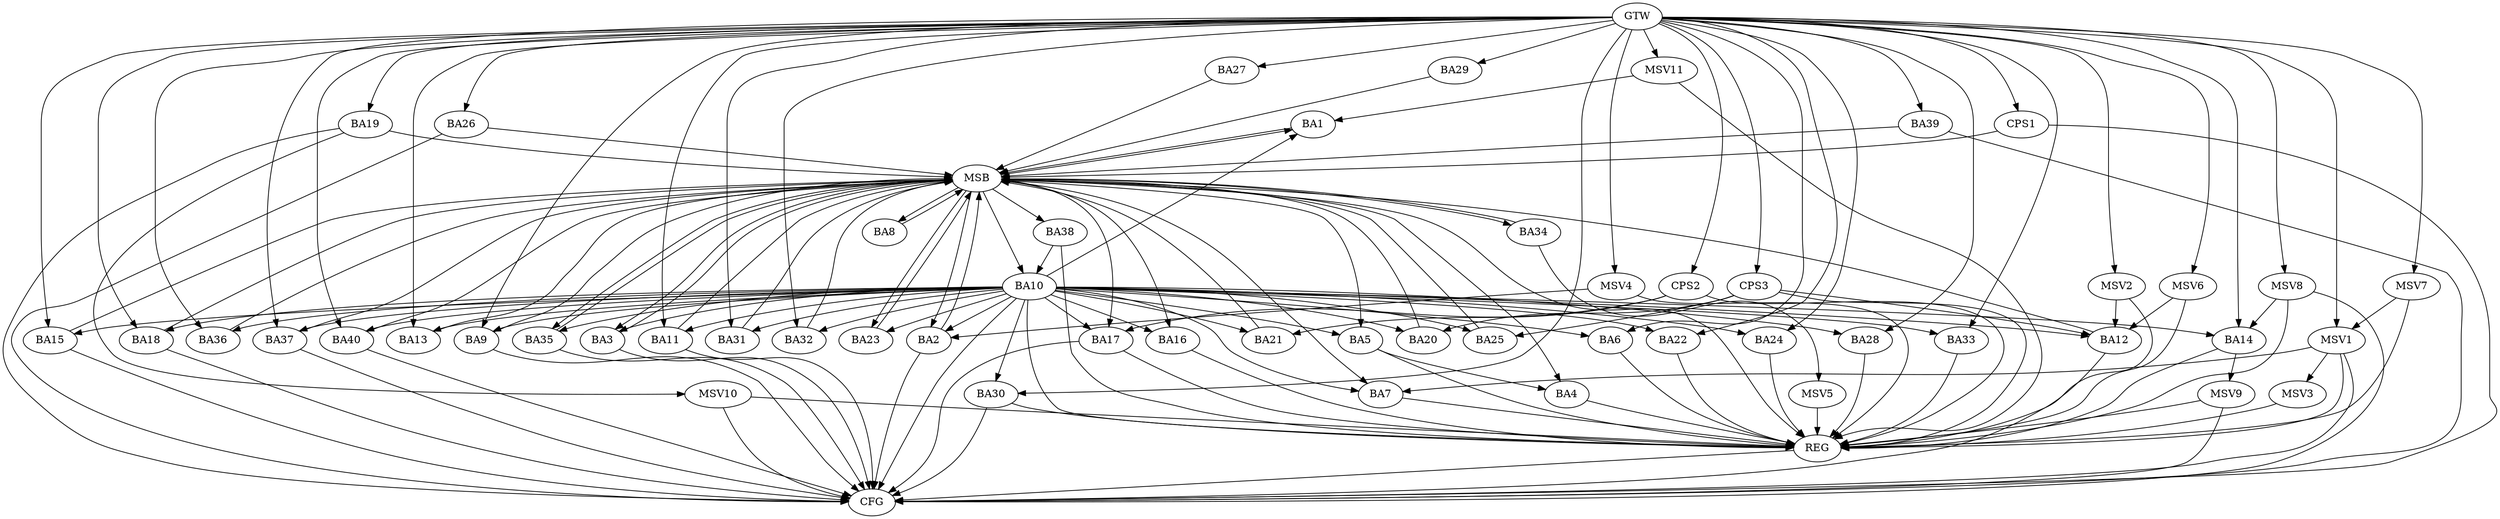 strict digraph G {
  BA1 [ label="BA1" ];
  BA2 [ label="BA2" ];
  BA3 [ label="BA3" ];
  BA4 [ label="BA4" ];
  BA5 [ label="BA5" ];
  BA6 [ label="BA6" ];
  BA7 [ label="BA7" ];
  BA8 [ label="BA8" ];
  BA9 [ label="BA9" ];
  BA10 [ label="BA10" ];
  BA11 [ label="BA11" ];
  BA12 [ label="BA12" ];
  BA13 [ label="BA13" ];
  BA14 [ label="BA14" ];
  BA15 [ label="BA15" ];
  BA16 [ label="BA16" ];
  BA17 [ label="BA17" ];
  BA18 [ label="BA18" ];
  BA19 [ label="BA19" ];
  BA20 [ label="BA20" ];
  BA21 [ label="BA21" ];
  BA22 [ label="BA22" ];
  BA23 [ label="BA23" ];
  BA24 [ label="BA24" ];
  BA25 [ label="BA25" ];
  BA26 [ label="BA26" ];
  BA27 [ label="BA27" ];
  BA28 [ label="BA28" ];
  BA29 [ label="BA29" ];
  BA30 [ label="BA30" ];
  BA31 [ label="BA31" ];
  BA32 [ label="BA32" ];
  BA33 [ label="BA33" ];
  BA34 [ label="BA34" ];
  BA35 [ label="BA35" ];
  BA36 [ label="BA36" ];
  BA37 [ label="BA37" ];
  BA38 [ label="BA38" ];
  BA39 [ label="BA39" ];
  BA40 [ label="BA40" ];
  CPS1 [ label="CPS1" ];
  CPS2 [ label="CPS2" ];
  CPS3 [ label="CPS3" ];
  GTW [ label="GTW" ];
  REG [ label="REG" ];
  MSB [ label="MSB" ];
  CFG [ label="CFG" ];
  MSV1 [ label="MSV1" ];
  MSV2 [ label="MSV2" ];
  MSV3 [ label="MSV3" ];
  MSV4 [ label="MSV4" ];
  MSV5 [ label="MSV5" ];
  MSV6 [ label="MSV6" ];
  MSV7 [ label="MSV7" ];
  MSV8 [ label="MSV8" ];
  MSV9 [ label="MSV9" ];
  MSV10 [ label="MSV10" ];
  MSV11 [ label="MSV11" ];
  BA5 -> BA4;
  BA10 -> BA7;
  BA38 -> BA10;
  CPS2 -> BA21;
  CPS2 -> BA17;
  CPS3 -> BA20;
  CPS3 -> BA25;
  CPS3 -> BA12;
  GTW -> BA6;
  GTW -> BA9;
  GTW -> BA11;
  GTW -> BA13;
  GTW -> BA14;
  GTW -> BA15;
  GTW -> BA18;
  GTW -> BA19;
  GTW -> BA22;
  GTW -> BA24;
  GTW -> BA26;
  GTW -> BA27;
  GTW -> BA28;
  GTW -> BA29;
  GTW -> BA30;
  GTW -> BA31;
  GTW -> BA32;
  GTW -> BA33;
  GTW -> BA36;
  GTW -> BA37;
  GTW -> BA39;
  GTW -> BA40;
  GTW -> CPS1;
  GTW -> CPS2;
  GTW -> CPS3;
  BA4 -> REG;
  BA5 -> REG;
  BA6 -> REG;
  BA7 -> REG;
  BA10 -> REG;
  BA14 -> REG;
  BA16 -> REG;
  BA17 -> REG;
  BA22 -> REG;
  BA24 -> REG;
  BA28 -> REG;
  BA30 -> REG;
  BA33 -> REG;
  BA38 -> REG;
  CPS2 -> REG;
  CPS3 -> REG;
  BA1 -> MSB;
  MSB -> BA2;
  MSB -> REG;
  BA2 -> MSB;
  MSB -> BA1;
  BA3 -> MSB;
  BA8 -> MSB;
  MSB -> BA4;
  BA9 -> MSB;
  MSB -> BA3;
  BA11 -> MSB;
  BA12 -> MSB;
  MSB -> BA7;
  BA13 -> MSB;
  MSB -> BA10;
  BA15 -> MSB;
  BA18 -> MSB;
  MSB -> BA5;
  BA19 -> MSB;
  BA20 -> MSB;
  BA21 -> MSB;
  BA23 -> MSB;
  BA25 -> MSB;
  BA26 -> MSB;
  BA27 -> MSB;
  BA29 -> MSB;
  BA31 -> MSB;
  MSB -> BA16;
  BA32 -> MSB;
  BA34 -> MSB;
  MSB -> BA8;
  BA35 -> MSB;
  MSB -> BA34;
  BA36 -> MSB;
  BA37 -> MSB;
  MSB -> BA17;
  BA39 -> MSB;
  BA40 -> MSB;
  CPS1 -> MSB;
  MSB -> BA35;
  MSB -> BA23;
  MSB -> BA38;
  BA35 -> CFG;
  BA9 -> CFG;
  BA12 -> CFG;
  BA10 -> CFG;
  BA18 -> CFG;
  BA11 -> CFG;
  BA19 -> CFG;
  BA26 -> CFG;
  BA15 -> CFG;
  BA17 -> CFG;
  BA40 -> CFG;
  BA30 -> CFG;
  BA2 -> CFG;
  BA37 -> CFG;
  CPS1 -> CFG;
  BA3 -> CFG;
  BA39 -> CFG;
  REG -> CFG;
  BA10 -> BA21;
  BA10 -> BA2;
  BA10 -> BA28;
  BA10 -> BA35;
  BA10 -> BA6;
  BA10 -> BA5;
  BA10 -> BA23;
  BA10 -> BA20;
  BA10 -> BA13;
  BA10 -> BA24;
  BA10 -> BA17;
  BA10 -> BA32;
  BA10 -> BA40;
  BA10 -> BA33;
  BA10 -> BA25;
  BA10 -> BA18;
  BA10 -> BA3;
  BA10 -> BA12;
  BA10 -> BA31;
  BA10 -> BA14;
  BA10 -> BA9;
  BA10 -> BA1;
  BA10 -> BA16;
  BA10 -> BA22;
  BA10 -> BA11;
  BA10 -> BA36;
  BA10 -> BA15;
  BA10 -> BA30;
  BA10 -> BA37;
  MSV1 -> BA7;
  GTW -> MSV1;
  MSV1 -> REG;
  MSV1 -> CFG;
  MSV2 -> BA12;
  GTW -> MSV2;
  MSV2 -> REG;
  MSV1 -> MSV3;
  MSV3 -> REG;
  MSV4 -> BA2;
  GTW -> MSV4;
  MSV4 -> REG;
  BA34 -> MSV5;
  MSV5 -> REG;
  MSV6 -> BA12;
  GTW -> MSV6;
  MSV6 -> REG;
  MSV7 -> MSV1;
  GTW -> MSV7;
  MSV7 -> REG;
  MSV8 -> BA14;
  GTW -> MSV8;
  MSV8 -> REG;
  MSV8 -> CFG;
  BA14 -> MSV9;
  MSV9 -> REG;
  MSV9 -> CFG;
  BA19 -> MSV10;
  MSV10 -> REG;
  MSV10 -> CFG;
  MSV11 -> BA1;
  GTW -> MSV11;
  MSV11 -> REG;
}
